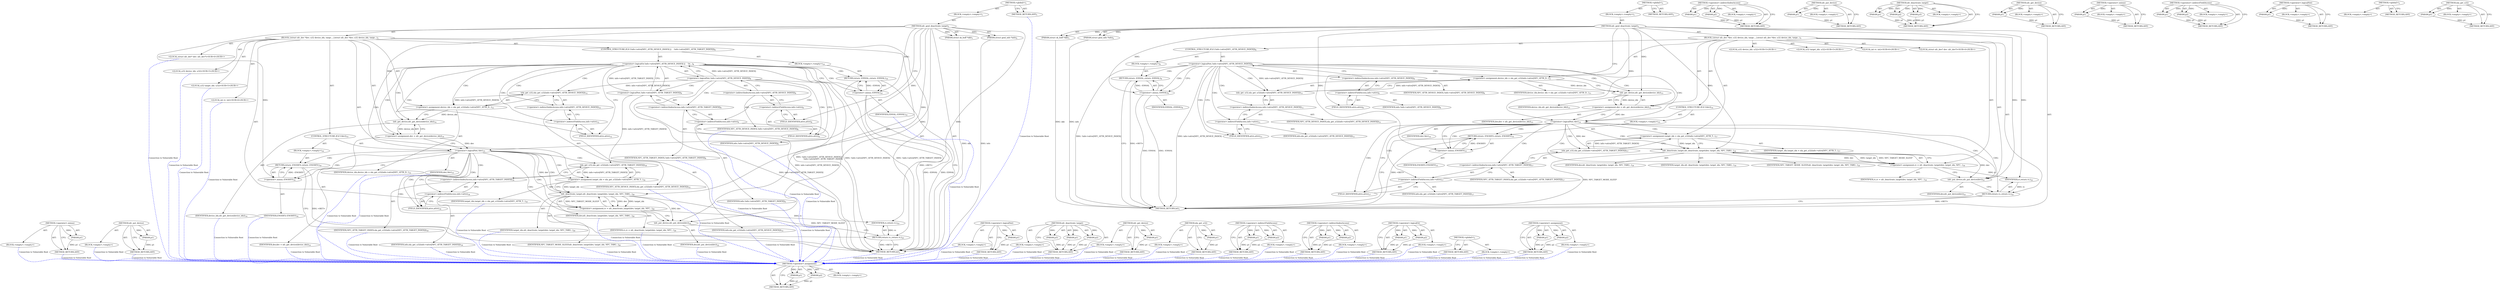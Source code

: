 digraph "&lt;operator&gt;.assignment" {
vulnerable_107 [label=<(METHOD,&lt;operator&gt;.assignment)>];
vulnerable_108 [label=<(PARAM,p1)>];
vulnerable_109 [label=<(PARAM,p2)>];
vulnerable_110 [label=<(BLOCK,&lt;empty&gt;,&lt;empty&gt;)>];
vulnerable_111 [label=<(METHOD_RETURN,ANY)>];
vulnerable_6 [label=<(METHOD,&lt;global&gt;)<SUB>1</SUB>>];
vulnerable_7 [label=<(BLOCK,&lt;empty&gt;,&lt;empty&gt;)<SUB>1</SUB>>];
vulnerable_8 [label=<(METHOD,nfc_genl_deactivate_target)<SUB>1</SUB>>];
vulnerable_9 [label=<(PARAM,struct sk_buff *skb)<SUB>1</SUB>>];
vulnerable_10 [label=<(PARAM,struct genl_info *info)<SUB>2</SUB>>];
vulnerable_11 [label=<(BLOCK,{
	struct nfc_dev *dev;
 	u32 device_idx, targe...,{
	struct nfc_dev *dev;
 	u32 device_idx, targe...)<SUB>3</SUB>>];
vulnerable_12 [label="<(LOCAL,struct nfc_dev* dev: nfc_dev*)<SUB>4</SUB>>"];
vulnerable_13 [label="<(LOCAL,u32 device_idx: u32)<SUB>5</SUB>>"];
vulnerable_14 [label="<(LOCAL,u32 target_idx: u32)<SUB>5</SUB>>"];
vulnerable_15 [label="<(LOCAL,int rc: int)<SUB>6</SUB>>"];
vulnerable_16 [label=<(CONTROL_STRUCTURE,IF,if (!info-&gt;attrs[NFC_ATTR_DEVICE_INDEX]))<SUB>8</SUB>>];
vulnerable_17 [label=<(&lt;operator&gt;.logicalNot,!info-&gt;attrs[NFC_ATTR_DEVICE_INDEX])<SUB>8</SUB>>];
vulnerable_18 [label=<(&lt;operator&gt;.indirectIndexAccess,info-&gt;attrs[NFC_ATTR_DEVICE_INDEX])<SUB>8</SUB>>];
vulnerable_19 [label=<(&lt;operator&gt;.indirectFieldAccess,info-&gt;attrs)<SUB>8</SUB>>];
vulnerable_20 [label=<(IDENTIFIER,info,!info-&gt;attrs[NFC_ATTR_DEVICE_INDEX])<SUB>8</SUB>>];
vulnerable_21 [label=<(FIELD_IDENTIFIER,attrs,attrs)<SUB>8</SUB>>];
vulnerable_22 [label=<(IDENTIFIER,NFC_ATTR_DEVICE_INDEX,!info-&gt;attrs[NFC_ATTR_DEVICE_INDEX])<SUB>8</SUB>>];
vulnerable_23 [label=<(BLOCK,&lt;empty&gt;,&lt;empty&gt;)<SUB>9</SUB>>];
vulnerable_24 [label=<(RETURN,return -EINVAL;,return -EINVAL;)<SUB>9</SUB>>];
vulnerable_25 [label=<(&lt;operator&gt;.minus,-EINVAL)<SUB>9</SUB>>];
vulnerable_26 [label=<(IDENTIFIER,EINVAL,-EINVAL)<SUB>9</SUB>>];
vulnerable_27 [label=<(&lt;operator&gt;.assignment,device_idx = nla_get_u32(info-&gt;attrs[NFC_ATTR_D...)<SUB>11</SUB>>];
vulnerable_28 [label=<(IDENTIFIER,device_idx,device_idx = nla_get_u32(info-&gt;attrs[NFC_ATTR_D...)<SUB>11</SUB>>];
vulnerable_29 [label=<(nla_get_u32,nla_get_u32(info-&gt;attrs[NFC_ATTR_DEVICE_INDEX]))<SUB>11</SUB>>];
vulnerable_30 [label=<(&lt;operator&gt;.indirectIndexAccess,info-&gt;attrs[NFC_ATTR_DEVICE_INDEX])<SUB>11</SUB>>];
vulnerable_31 [label=<(&lt;operator&gt;.indirectFieldAccess,info-&gt;attrs)<SUB>11</SUB>>];
vulnerable_32 [label=<(IDENTIFIER,info,nla_get_u32(info-&gt;attrs[NFC_ATTR_DEVICE_INDEX]))<SUB>11</SUB>>];
vulnerable_33 [label=<(FIELD_IDENTIFIER,attrs,attrs)<SUB>11</SUB>>];
vulnerable_34 [label=<(IDENTIFIER,NFC_ATTR_DEVICE_INDEX,nla_get_u32(info-&gt;attrs[NFC_ATTR_DEVICE_INDEX]))<SUB>11</SUB>>];
vulnerable_35 [label=<(&lt;operator&gt;.assignment,dev = nfc_get_device(device_idx))<SUB>13</SUB>>];
vulnerable_36 [label=<(IDENTIFIER,dev,dev = nfc_get_device(device_idx))<SUB>13</SUB>>];
vulnerable_37 [label=<(nfc_get_device,nfc_get_device(device_idx))<SUB>13</SUB>>];
vulnerable_38 [label=<(IDENTIFIER,device_idx,nfc_get_device(device_idx))<SUB>13</SUB>>];
vulnerable_39 [label=<(CONTROL_STRUCTURE,IF,if (!dev))<SUB>14</SUB>>];
vulnerable_40 [label=<(&lt;operator&gt;.logicalNot,!dev)<SUB>14</SUB>>];
vulnerable_41 [label=<(IDENTIFIER,dev,!dev)<SUB>14</SUB>>];
vulnerable_42 [label=<(BLOCK,&lt;empty&gt;,&lt;empty&gt;)<SUB>15</SUB>>];
vulnerable_43 [label=<(RETURN,return -ENODEV;,return -ENODEV;)<SUB>15</SUB>>];
vulnerable_44 [label=<(&lt;operator&gt;.minus,-ENODEV)<SUB>15</SUB>>];
vulnerable_45 [label=<(IDENTIFIER,ENODEV,-ENODEV)<SUB>15</SUB>>];
vulnerable_46 [label=<(&lt;operator&gt;.assignment,target_idx = nla_get_u32(info-&gt;attrs[NFC_ATTR_T...)<SUB>17</SUB>>];
vulnerable_47 [label=<(IDENTIFIER,target_idx,target_idx = nla_get_u32(info-&gt;attrs[NFC_ATTR_T...)<SUB>17</SUB>>];
vulnerable_48 [label=<(nla_get_u32,nla_get_u32(info-&gt;attrs[NFC_ATTR_TARGET_INDEX]))<SUB>17</SUB>>];
vulnerable_49 [label=<(&lt;operator&gt;.indirectIndexAccess,info-&gt;attrs[NFC_ATTR_TARGET_INDEX])<SUB>17</SUB>>];
vulnerable_50 [label=<(&lt;operator&gt;.indirectFieldAccess,info-&gt;attrs)<SUB>17</SUB>>];
vulnerable_51 [label=<(IDENTIFIER,info,nla_get_u32(info-&gt;attrs[NFC_ATTR_TARGET_INDEX]))<SUB>17</SUB>>];
vulnerable_52 [label=<(FIELD_IDENTIFIER,attrs,attrs)<SUB>17</SUB>>];
vulnerable_53 [label=<(IDENTIFIER,NFC_ATTR_TARGET_INDEX,nla_get_u32(info-&gt;attrs[NFC_ATTR_TARGET_INDEX]))<SUB>17</SUB>>];
vulnerable_54 [label=<(&lt;operator&gt;.assignment,rc = nfc_deactivate_target(dev, target_idx, NFC...)<SUB>19</SUB>>];
vulnerable_55 [label=<(IDENTIFIER,rc,rc = nfc_deactivate_target(dev, target_idx, NFC...)<SUB>19</SUB>>];
vulnerable_56 [label=<(nfc_deactivate_target,nfc_deactivate_target(dev, target_idx, NFC_TARG...)<SUB>19</SUB>>];
vulnerable_57 [label=<(IDENTIFIER,dev,nfc_deactivate_target(dev, target_idx, NFC_TARG...)<SUB>19</SUB>>];
vulnerable_58 [label=<(IDENTIFIER,target_idx,nfc_deactivate_target(dev, target_idx, NFC_TARG...)<SUB>19</SUB>>];
vulnerable_59 [label=<(IDENTIFIER,NFC_TARGET_MODE_SLEEP,nfc_deactivate_target(dev, target_idx, NFC_TARG...)<SUB>19</SUB>>];
vulnerable_60 [label=<(nfc_put_device,nfc_put_device(dev))<SUB>21</SUB>>];
vulnerable_61 [label=<(IDENTIFIER,dev,nfc_put_device(dev))<SUB>21</SUB>>];
vulnerable_62 [label=<(RETURN,return rc;,return rc;)<SUB>22</SUB>>];
vulnerable_63 [label=<(IDENTIFIER,rc,return rc;)<SUB>22</SUB>>];
vulnerable_64 [label=<(METHOD_RETURN,int)<SUB>1</SUB>>];
vulnerable_66 [label=<(METHOD_RETURN,ANY)<SUB>1</SUB>>];
vulnerable_93 [label=<(METHOD,&lt;operator&gt;.indirectIndexAccess)>];
vulnerable_94 [label=<(PARAM,p1)>];
vulnerable_95 [label=<(PARAM,p2)>];
vulnerable_96 [label=<(BLOCK,&lt;empty&gt;,&lt;empty&gt;)>];
vulnerable_97 [label=<(METHOD_RETURN,ANY)>];
vulnerable_126 [label=<(METHOD,nfc_put_device)>];
vulnerable_127 [label=<(PARAM,p1)>];
vulnerable_128 [label=<(BLOCK,&lt;empty&gt;,&lt;empty&gt;)>];
vulnerable_129 [label=<(METHOD_RETURN,ANY)>];
vulnerable_120 [label=<(METHOD,nfc_deactivate_target)>];
vulnerable_121 [label=<(PARAM,p1)>];
vulnerable_122 [label=<(PARAM,p2)>];
vulnerable_123 [label=<(PARAM,p3)>];
vulnerable_124 [label=<(BLOCK,&lt;empty&gt;,&lt;empty&gt;)>];
vulnerable_125 [label=<(METHOD_RETURN,ANY)>];
vulnerable_116 [label=<(METHOD,nfc_get_device)>];
vulnerable_117 [label=<(PARAM,p1)>];
vulnerable_118 [label=<(BLOCK,&lt;empty&gt;,&lt;empty&gt;)>];
vulnerable_119 [label=<(METHOD_RETURN,ANY)>];
vulnerable_103 [label=<(METHOD,&lt;operator&gt;.minus)>];
vulnerable_104 [label=<(PARAM,p1)>];
vulnerable_105 [label=<(BLOCK,&lt;empty&gt;,&lt;empty&gt;)>];
vulnerable_106 [label=<(METHOD_RETURN,ANY)>];
vulnerable_98 [label=<(METHOD,&lt;operator&gt;.indirectFieldAccess)>];
vulnerable_99 [label=<(PARAM,p1)>];
vulnerable_100 [label=<(PARAM,p2)>];
vulnerable_101 [label=<(BLOCK,&lt;empty&gt;,&lt;empty&gt;)>];
vulnerable_102 [label=<(METHOD_RETURN,ANY)>];
vulnerable_89 [label=<(METHOD,&lt;operator&gt;.logicalNot)>];
vulnerable_90 [label=<(PARAM,p1)>];
vulnerable_91 [label=<(BLOCK,&lt;empty&gt;,&lt;empty&gt;)>];
vulnerable_92 [label=<(METHOD_RETURN,ANY)>];
vulnerable_83 [label=<(METHOD,&lt;global&gt;)<SUB>1</SUB>>];
vulnerable_84 [label=<(BLOCK,&lt;empty&gt;,&lt;empty&gt;)>];
vulnerable_85 [label=<(METHOD_RETURN,ANY)>];
vulnerable_112 [label=<(METHOD,nla_get_u32)>];
vulnerable_113 [label=<(PARAM,p1)>];
vulnerable_114 [label=<(BLOCK,&lt;empty&gt;,&lt;empty&gt;)>];
vulnerable_115 [label=<(METHOD_RETURN,ANY)>];
fixed_115 [label=<(METHOD,&lt;operator&gt;.minus)>];
fixed_116 [label=<(PARAM,p1)>];
fixed_117 [label=<(BLOCK,&lt;empty&gt;,&lt;empty&gt;)>];
fixed_118 [label=<(METHOD_RETURN,ANY)>];
fixed_138 [label=<(METHOD,nfc_put_device)>];
fixed_139 [label=<(PARAM,p1)>];
fixed_140 [label=<(BLOCK,&lt;empty&gt;,&lt;empty&gt;)>];
fixed_141 [label=<(METHOD_RETURN,ANY)>];
fixed_6 [label=<(METHOD,&lt;global&gt;)<SUB>1</SUB>>];
fixed_7 [label=<(BLOCK,&lt;empty&gt;,&lt;empty&gt;)<SUB>1</SUB>>];
fixed_8 [label=<(METHOD,nfc_genl_deactivate_target)<SUB>1</SUB>>];
fixed_9 [label=<(PARAM,struct sk_buff *skb)<SUB>1</SUB>>];
fixed_10 [label=<(PARAM,struct genl_info *info)<SUB>2</SUB>>];
fixed_11 [label=<(BLOCK,{
	struct nfc_dev *dev;
 	u32 device_idx, targe...,{
	struct nfc_dev *dev;
 	u32 device_idx, targe...)<SUB>3</SUB>>];
fixed_12 [label="<(LOCAL,struct nfc_dev* dev: nfc_dev*)<SUB>4</SUB>>"];
fixed_13 [label="<(LOCAL,u32 device_idx: u32)<SUB>5</SUB>>"];
fixed_14 [label="<(LOCAL,u32 target_idx: u32)<SUB>5</SUB>>"];
fixed_15 [label="<(LOCAL,int rc: int)<SUB>6</SUB>>"];
fixed_16 [label=<(CONTROL_STRUCTURE,IF,if (!info-&gt;attrs[NFC_ATTR_DEVICE_INDEX] ||
	    !info-&gt;attrs[NFC_ATTR_TARGET_INDEX]))<SUB>8</SUB>>];
fixed_17 [label=<(&lt;operator&gt;.logicalOr,!info-&gt;attrs[NFC_ATTR_DEVICE_INDEX] ||
	    !in...)<SUB>8</SUB>>];
fixed_18 [label=<(&lt;operator&gt;.logicalNot,!info-&gt;attrs[NFC_ATTR_DEVICE_INDEX])<SUB>8</SUB>>];
fixed_19 [label=<(&lt;operator&gt;.indirectIndexAccess,info-&gt;attrs[NFC_ATTR_DEVICE_INDEX])<SUB>8</SUB>>];
fixed_20 [label=<(&lt;operator&gt;.indirectFieldAccess,info-&gt;attrs)<SUB>8</SUB>>];
fixed_21 [label=<(IDENTIFIER,info,!info-&gt;attrs[NFC_ATTR_DEVICE_INDEX])<SUB>8</SUB>>];
fixed_22 [label=<(FIELD_IDENTIFIER,attrs,attrs)<SUB>8</SUB>>];
fixed_23 [label=<(IDENTIFIER,NFC_ATTR_DEVICE_INDEX,!info-&gt;attrs[NFC_ATTR_DEVICE_INDEX])<SUB>8</SUB>>];
fixed_24 [label=<(&lt;operator&gt;.logicalNot,!info-&gt;attrs[NFC_ATTR_TARGET_INDEX])<SUB>9</SUB>>];
fixed_25 [label=<(&lt;operator&gt;.indirectIndexAccess,info-&gt;attrs[NFC_ATTR_TARGET_INDEX])<SUB>9</SUB>>];
fixed_26 [label=<(&lt;operator&gt;.indirectFieldAccess,info-&gt;attrs)<SUB>9</SUB>>];
fixed_27 [label=<(IDENTIFIER,info,!info-&gt;attrs[NFC_ATTR_TARGET_INDEX])<SUB>9</SUB>>];
fixed_28 [label=<(FIELD_IDENTIFIER,attrs,attrs)<SUB>9</SUB>>];
fixed_29 [label=<(IDENTIFIER,NFC_ATTR_TARGET_INDEX,!info-&gt;attrs[NFC_ATTR_TARGET_INDEX])<SUB>9</SUB>>];
fixed_30 [label=<(BLOCK,&lt;empty&gt;,&lt;empty&gt;)<SUB>10</SUB>>];
fixed_31 [label=<(RETURN,return -EINVAL;,return -EINVAL;)<SUB>10</SUB>>];
fixed_32 [label=<(&lt;operator&gt;.minus,-EINVAL)<SUB>10</SUB>>];
fixed_33 [label=<(IDENTIFIER,EINVAL,-EINVAL)<SUB>10</SUB>>];
fixed_34 [label=<(&lt;operator&gt;.assignment,device_idx = nla_get_u32(info-&gt;attrs[NFC_ATTR_D...)<SUB>12</SUB>>];
fixed_35 [label=<(IDENTIFIER,device_idx,device_idx = nla_get_u32(info-&gt;attrs[NFC_ATTR_D...)<SUB>12</SUB>>];
fixed_36 [label=<(nla_get_u32,nla_get_u32(info-&gt;attrs[NFC_ATTR_DEVICE_INDEX]))<SUB>12</SUB>>];
fixed_37 [label=<(&lt;operator&gt;.indirectIndexAccess,info-&gt;attrs[NFC_ATTR_DEVICE_INDEX])<SUB>12</SUB>>];
fixed_38 [label=<(&lt;operator&gt;.indirectFieldAccess,info-&gt;attrs)<SUB>12</SUB>>];
fixed_39 [label=<(IDENTIFIER,info,nla_get_u32(info-&gt;attrs[NFC_ATTR_DEVICE_INDEX]))<SUB>12</SUB>>];
fixed_40 [label=<(FIELD_IDENTIFIER,attrs,attrs)<SUB>12</SUB>>];
fixed_41 [label=<(IDENTIFIER,NFC_ATTR_DEVICE_INDEX,nla_get_u32(info-&gt;attrs[NFC_ATTR_DEVICE_INDEX]))<SUB>12</SUB>>];
fixed_42 [label=<(&lt;operator&gt;.assignment,dev = nfc_get_device(device_idx))<SUB>14</SUB>>];
fixed_43 [label=<(IDENTIFIER,dev,dev = nfc_get_device(device_idx))<SUB>14</SUB>>];
fixed_44 [label=<(nfc_get_device,nfc_get_device(device_idx))<SUB>14</SUB>>];
fixed_45 [label=<(IDENTIFIER,device_idx,nfc_get_device(device_idx))<SUB>14</SUB>>];
fixed_46 [label=<(CONTROL_STRUCTURE,IF,if (!dev))<SUB>15</SUB>>];
fixed_47 [label=<(&lt;operator&gt;.logicalNot,!dev)<SUB>15</SUB>>];
fixed_48 [label=<(IDENTIFIER,dev,!dev)<SUB>15</SUB>>];
fixed_49 [label=<(BLOCK,&lt;empty&gt;,&lt;empty&gt;)<SUB>16</SUB>>];
fixed_50 [label=<(RETURN,return -ENODEV;,return -ENODEV;)<SUB>16</SUB>>];
fixed_51 [label=<(&lt;operator&gt;.minus,-ENODEV)<SUB>16</SUB>>];
fixed_52 [label=<(IDENTIFIER,ENODEV,-ENODEV)<SUB>16</SUB>>];
fixed_53 [label=<(&lt;operator&gt;.assignment,target_idx = nla_get_u32(info-&gt;attrs[NFC_ATTR_T...)<SUB>18</SUB>>];
fixed_54 [label=<(IDENTIFIER,target_idx,target_idx = nla_get_u32(info-&gt;attrs[NFC_ATTR_T...)<SUB>18</SUB>>];
fixed_55 [label=<(nla_get_u32,nla_get_u32(info-&gt;attrs[NFC_ATTR_TARGET_INDEX]))<SUB>18</SUB>>];
fixed_56 [label=<(&lt;operator&gt;.indirectIndexAccess,info-&gt;attrs[NFC_ATTR_TARGET_INDEX])<SUB>18</SUB>>];
fixed_57 [label=<(&lt;operator&gt;.indirectFieldAccess,info-&gt;attrs)<SUB>18</SUB>>];
fixed_58 [label=<(IDENTIFIER,info,nla_get_u32(info-&gt;attrs[NFC_ATTR_TARGET_INDEX]))<SUB>18</SUB>>];
fixed_59 [label=<(FIELD_IDENTIFIER,attrs,attrs)<SUB>18</SUB>>];
fixed_60 [label=<(IDENTIFIER,NFC_ATTR_TARGET_INDEX,nla_get_u32(info-&gt;attrs[NFC_ATTR_TARGET_INDEX]))<SUB>18</SUB>>];
fixed_61 [label=<(&lt;operator&gt;.assignment,rc = nfc_deactivate_target(dev, target_idx, NFC...)<SUB>20</SUB>>];
fixed_62 [label=<(IDENTIFIER,rc,rc = nfc_deactivate_target(dev, target_idx, NFC...)<SUB>20</SUB>>];
fixed_63 [label=<(nfc_deactivate_target,nfc_deactivate_target(dev, target_idx, NFC_TARG...)<SUB>20</SUB>>];
fixed_64 [label=<(IDENTIFIER,dev,nfc_deactivate_target(dev, target_idx, NFC_TARG...)<SUB>20</SUB>>];
fixed_65 [label=<(IDENTIFIER,target_idx,nfc_deactivate_target(dev, target_idx, NFC_TARG...)<SUB>20</SUB>>];
fixed_66 [label=<(IDENTIFIER,NFC_TARGET_MODE_SLEEP,nfc_deactivate_target(dev, target_idx, NFC_TARG...)<SUB>20</SUB>>];
fixed_67 [label=<(nfc_put_device,nfc_put_device(dev))<SUB>22</SUB>>];
fixed_68 [label=<(IDENTIFIER,dev,nfc_put_device(dev))<SUB>22</SUB>>];
fixed_69 [label=<(RETURN,return rc;,return rc;)<SUB>23</SUB>>];
fixed_70 [label=<(IDENTIFIER,rc,return rc;)<SUB>23</SUB>>];
fixed_71 [label=<(METHOD_RETURN,int)<SUB>1</SUB>>];
fixed_73 [label=<(METHOD_RETURN,ANY)<SUB>1</SUB>>];
fixed_101 [label=<(METHOD,&lt;operator&gt;.logicalNot)>];
fixed_102 [label=<(PARAM,p1)>];
fixed_103 [label=<(BLOCK,&lt;empty&gt;,&lt;empty&gt;)>];
fixed_104 [label=<(METHOD_RETURN,ANY)>];
fixed_132 [label=<(METHOD,nfc_deactivate_target)>];
fixed_133 [label=<(PARAM,p1)>];
fixed_134 [label=<(PARAM,p2)>];
fixed_135 [label=<(PARAM,p3)>];
fixed_136 [label=<(BLOCK,&lt;empty&gt;,&lt;empty&gt;)>];
fixed_137 [label=<(METHOD_RETURN,ANY)>];
fixed_128 [label=<(METHOD,nfc_get_device)>];
fixed_129 [label=<(PARAM,p1)>];
fixed_130 [label=<(BLOCK,&lt;empty&gt;,&lt;empty&gt;)>];
fixed_131 [label=<(METHOD_RETURN,ANY)>];
fixed_124 [label=<(METHOD,nla_get_u32)>];
fixed_125 [label=<(PARAM,p1)>];
fixed_126 [label=<(BLOCK,&lt;empty&gt;,&lt;empty&gt;)>];
fixed_127 [label=<(METHOD_RETURN,ANY)>];
fixed_110 [label=<(METHOD,&lt;operator&gt;.indirectFieldAccess)>];
fixed_111 [label=<(PARAM,p1)>];
fixed_112 [label=<(PARAM,p2)>];
fixed_113 [label=<(BLOCK,&lt;empty&gt;,&lt;empty&gt;)>];
fixed_114 [label=<(METHOD_RETURN,ANY)>];
fixed_105 [label=<(METHOD,&lt;operator&gt;.indirectIndexAccess)>];
fixed_106 [label=<(PARAM,p1)>];
fixed_107 [label=<(PARAM,p2)>];
fixed_108 [label=<(BLOCK,&lt;empty&gt;,&lt;empty&gt;)>];
fixed_109 [label=<(METHOD_RETURN,ANY)>];
fixed_96 [label=<(METHOD,&lt;operator&gt;.logicalOr)>];
fixed_97 [label=<(PARAM,p1)>];
fixed_98 [label=<(PARAM,p2)>];
fixed_99 [label=<(BLOCK,&lt;empty&gt;,&lt;empty&gt;)>];
fixed_100 [label=<(METHOD_RETURN,ANY)>];
fixed_90 [label=<(METHOD,&lt;global&gt;)<SUB>1</SUB>>];
fixed_91 [label=<(BLOCK,&lt;empty&gt;,&lt;empty&gt;)>];
fixed_92 [label=<(METHOD_RETURN,ANY)>];
fixed_119 [label=<(METHOD,&lt;operator&gt;.assignment)>];
fixed_120 [label=<(PARAM,p1)>];
fixed_121 [label=<(PARAM,p2)>];
fixed_122 [label=<(BLOCK,&lt;empty&gt;,&lt;empty&gt;)>];
fixed_123 [label=<(METHOD_RETURN,ANY)>];
vulnerable_107 -> vulnerable_108  [key=0, label="AST: "];
vulnerable_107 -> vulnerable_108  [key=1, label="DDG: "];
vulnerable_107 -> vulnerable_110  [key=0, label="AST: "];
vulnerable_107 -> vulnerable_109  [key=0, label="AST: "];
vulnerable_107 -> vulnerable_109  [key=1, label="DDG: "];
vulnerable_107 -> vulnerable_111  [key=0, label="AST: "];
vulnerable_107 -> vulnerable_111  [key=1, label="CFG: "];
vulnerable_108 -> vulnerable_111  [key=0, label="DDG: p1"];
vulnerable_109 -> vulnerable_111  [key=0, label="DDG: p2"];
vulnerable_6 -> vulnerable_7  [key=0, label="AST: "];
vulnerable_6 -> vulnerable_66  [key=0, label="AST: "];
vulnerable_6 -> vulnerable_66  [key=1, label="CFG: "];
vulnerable_7 -> vulnerable_8  [key=0, label="AST: "];
vulnerable_8 -> vulnerable_9  [key=0, label="AST: "];
vulnerable_8 -> vulnerable_9  [key=1, label="DDG: "];
vulnerable_8 -> vulnerable_10  [key=0, label="AST: "];
vulnerable_8 -> vulnerable_10  [key=1, label="DDG: "];
vulnerable_8 -> vulnerable_11  [key=0, label="AST: "];
vulnerable_8 -> vulnerable_64  [key=0, label="AST: "];
vulnerable_8 -> vulnerable_21  [key=0, label="CFG: "];
vulnerable_8 -> vulnerable_60  [key=0, label="DDG: "];
vulnerable_8 -> vulnerable_63  [key=0, label="DDG: "];
vulnerable_8 -> vulnerable_37  [key=0, label="DDG: "];
vulnerable_8 -> vulnerable_40  [key=0, label="DDG: "];
vulnerable_8 -> vulnerable_56  [key=0, label="DDG: "];
vulnerable_8 -> vulnerable_25  [key=0, label="DDG: "];
vulnerable_8 -> vulnerable_44  [key=0, label="DDG: "];
vulnerable_9 -> vulnerable_64  [key=0, label="DDG: skb"];
vulnerable_10 -> vulnerable_64  [key=0, label="DDG: info"];
vulnerable_11 -> vulnerable_12  [key=0, label="AST: "];
vulnerable_11 -> vulnerable_13  [key=0, label="AST: "];
vulnerable_11 -> vulnerable_14  [key=0, label="AST: "];
vulnerable_11 -> vulnerable_15  [key=0, label="AST: "];
vulnerable_11 -> vulnerable_16  [key=0, label="AST: "];
vulnerable_11 -> vulnerable_27  [key=0, label="AST: "];
vulnerable_11 -> vulnerable_35  [key=0, label="AST: "];
vulnerable_11 -> vulnerable_39  [key=0, label="AST: "];
vulnerable_11 -> vulnerable_46  [key=0, label="AST: "];
vulnerable_11 -> vulnerable_54  [key=0, label="AST: "];
vulnerable_11 -> vulnerable_60  [key=0, label="AST: "];
vulnerable_11 -> vulnerable_62  [key=0, label="AST: "];
vulnerable_16 -> vulnerable_17  [key=0, label="AST: "];
vulnerable_16 -> vulnerable_23  [key=0, label="AST: "];
vulnerable_17 -> vulnerable_18  [key=0, label="AST: "];
vulnerable_17 -> vulnerable_25  [key=0, label="CFG: "];
vulnerable_17 -> vulnerable_25  [key=1, label="CDG: "];
vulnerable_17 -> vulnerable_33  [key=0, label="CFG: "];
vulnerable_17 -> vulnerable_33  [key=1, label="CDG: "];
vulnerable_17 -> vulnerable_64  [key=0, label="DDG: info-&gt;attrs[NFC_ATTR_DEVICE_INDEX]"];
vulnerable_17 -> vulnerable_64  [key=1, label="DDG: !info-&gt;attrs[NFC_ATTR_DEVICE_INDEX]"];
vulnerable_17 -> vulnerable_29  [key=0, label="DDG: info-&gt;attrs[NFC_ATTR_DEVICE_INDEX]"];
vulnerable_17 -> vulnerable_29  [key=1, label="CDG: "];
vulnerable_17 -> vulnerable_24  [key=0, label="CDG: "];
vulnerable_17 -> vulnerable_30  [key=0, label="CDG: "];
vulnerable_17 -> vulnerable_37  [key=0, label="CDG: "];
vulnerable_17 -> vulnerable_27  [key=0, label="CDG: "];
vulnerable_17 -> vulnerable_40  [key=0, label="CDG: "];
vulnerable_17 -> vulnerable_35  [key=0, label="CDG: "];
vulnerable_17 -> vulnerable_31  [key=0, label="CDG: "];
vulnerable_18 -> vulnerable_19  [key=0, label="AST: "];
vulnerable_18 -> vulnerable_22  [key=0, label="AST: "];
vulnerable_18 -> vulnerable_17  [key=0, label="CFG: "];
vulnerable_19 -> vulnerable_20  [key=0, label="AST: "];
vulnerable_19 -> vulnerable_21  [key=0, label="AST: "];
vulnerable_19 -> vulnerable_18  [key=0, label="CFG: "];
vulnerable_21 -> vulnerable_19  [key=0, label="CFG: "];
vulnerable_23 -> vulnerable_24  [key=0, label="AST: "];
vulnerable_24 -> vulnerable_25  [key=0, label="AST: "];
vulnerable_24 -> vulnerable_64  [key=0, label="CFG: "];
vulnerable_24 -> vulnerable_64  [key=1, label="DDG: &lt;RET&gt;"];
vulnerable_25 -> vulnerable_26  [key=0, label="AST: "];
vulnerable_25 -> vulnerable_24  [key=0, label="CFG: "];
vulnerable_25 -> vulnerable_24  [key=1, label="DDG: -EINVAL"];
vulnerable_25 -> vulnerable_64  [key=0, label="DDG: EINVAL"];
vulnerable_25 -> vulnerable_64  [key=1, label="DDG: -EINVAL"];
vulnerable_27 -> vulnerable_28  [key=0, label="AST: "];
vulnerable_27 -> vulnerable_29  [key=0, label="AST: "];
vulnerable_27 -> vulnerable_37  [key=0, label="CFG: "];
vulnerable_27 -> vulnerable_37  [key=1, label="DDG: device_idx"];
vulnerable_29 -> vulnerable_30  [key=0, label="AST: "];
vulnerable_29 -> vulnerable_27  [key=0, label="CFG: "];
vulnerable_29 -> vulnerable_27  [key=1, label="DDG: info-&gt;attrs[NFC_ATTR_DEVICE_INDEX]"];
vulnerable_30 -> vulnerable_31  [key=0, label="AST: "];
vulnerable_30 -> vulnerable_34  [key=0, label="AST: "];
vulnerable_30 -> vulnerable_29  [key=0, label="CFG: "];
vulnerable_31 -> vulnerable_32  [key=0, label="AST: "];
vulnerable_31 -> vulnerable_33  [key=0, label="AST: "];
vulnerable_31 -> vulnerable_30  [key=0, label="CFG: "];
vulnerable_33 -> vulnerable_31  [key=0, label="CFG: "];
vulnerable_35 -> vulnerable_36  [key=0, label="AST: "];
vulnerable_35 -> vulnerable_37  [key=0, label="AST: "];
vulnerable_35 -> vulnerable_40  [key=0, label="CFG: "];
vulnerable_35 -> vulnerable_40  [key=1, label="DDG: dev"];
vulnerable_37 -> vulnerable_38  [key=0, label="AST: "];
vulnerable_37 -> vulnerable_35  [key=0, label="CFG: "];
vulnerable_37 -> vulnerable_35  [key=1, label="DDG: device_idx"];
vulnerable_39 -> vulnerable_40  [key=0, label="AST: "];
vulnerable_39 -> vulnerable_42  [key=0, label="AST: "];
vulnerable_40 -> vulnerable_41  [key=0, label="AST: "];
vulnerable_40 -> vulnerable_44  [key=0, label="CFG: "];
vulnerable_40 -> vulnerable_44  [key=1, label="CDG: "];
vulnerable_40 -> vulnerable_52  [key=0, label="CFG: "];
vulnerable_40 -> vulnerable_52  [key=1, label="CDG: "];
vulnerable_40 -> vulnerable_56  [key=0, label="DDG: dev"];
vulnerable_40 -> vulnerable_56  [key=1, label="CDG: "];
vulnerable_40 -> vulnerable_48  [key=0, label="CDG: "];
vulnerable_40 -> vulnerable_49  [key=0, label="CDG: "];
vulnerable_40 -> vulnerable_60  [key=0, label="CDG: "];
vulnerable_40 -> vulnerable_46  [key=0, label="CDG: "];
vulnerable_40 -> vulnerable_50  [key=0, label="CDG: "];
vulnerable_40 -> vulnerable_54  [key=0, label="CDG: "];
vulnerable_40 -> vulnerable_62  [key=0, label="CDG: "];
vulnerable_40 -> vulnerable_43  [key=0, label="CDG: "];
vulnerable_42 -> vulnerable_43  [key=0, label="AST: "];
vulnerable_43 -> vulnerable_44  [key=0, label="AST: "];
vulnerable_43 -> vulnerable_64  [key=0, label="CFG: "];
vulnerable_43 -> vulnerable_64  [key=1, label="DDG: &lt;RET&gt;"];
vulnerable_44 -> vulnerable_45  [key=0, label="AST: "];
vulnerable_44 -> vulnerable_43  [key=0, label="CFG: "];
vulnerable_44 -> vulnerable_43  [key=1, label="DDG: -ENODEV"];
vulnerable_46 -> vulnerable_47  [key=0, label="AST: "];
vulnerable_46 -> vulnerable_48  [key=0, label="AST: "];
vulnerable_46 -> vulnerable_56  [key=0, label="CFG: "];
vulnerable_46 -> vulnerable_56  [key=1, label="DDG: target_idx"];
vulnerable_48 -> vulnerable_49  [key=0, label="AST: "];
vulnerable_48 -> vulnerable_46  [key=0, label="CFG: "];
vulnerable_48 -> vulnerable_46  [key=1, label="DDG: info-&gt;attrs[NFC_ATTR_TARGET_INDEX]"];
vulnerable_49 -> vulnerable_50  [key=0, label="AST: "];
vulnerable_49 -> vulnerable_53  [key=0, label="AST: "];
vulnerable_49 -> vulnerable_48  [key=0, label="CFG: "];
vulnerable_50 -> vulnerable_51  [key=0, label="AST: "];
vulnerable_50 -> vulnerable_52  [key=0, label="AST: "];
vulnerable_50 -> vulnerable_49  [key=0, label="CFG: "];
vulnerable_52 -> vulnerable_50  [key=0, label="CFG: "];
vulnerable_54 -> vulnerable_55  [key=0, label="AST: "];
vulnerable_54 -> vulnerable_56  [key=0, label="AST: "];
vulnerable_54 -> vulnerable_60  [key=0, label="CFG: "];
vulnerable_54 -> vulnerable_63  [key=0, label="DDG: rc"];
vulnerable_56 -> vulnerable_57  [key=0, label="AST: "];
vulnerable_56 -> vulnerable_58  [key=0, label="AST: "];
vulnerable_56 -> vulnerable_59  [key=0, label="AST: "];
vulnerable_56 -> vulnerable_54  [key=0, label="CFG: "];
vulnerable_56 -> vulnerable_54  [key=1, label="DDG: dev"];
vulnerable_56 -> vulnerable_54  [key=2, label="DDG: target_idx"];
vulnerable_56 -> vulnerable_54  [key=3, label="DDG: NFC_TARGET_MODE_SLEEP"];
vulnerable_56 -> vulnerable_64  [key=0, label="DDG: NFC_TARGET_MODE_SLEEP"];
vulnerable_56 -> vulnerable_60  [key=0, label="DDG: dev"];
vulnerable_60 -> vulnerable_61  [key=0, label="AST: "];
vulnerable_60 -> vulnerable_62  [key=0, label="CFG: "];
vulnerable_62 -> vulnerable_63  [key=0, label="AST: "];
vulnerable_62 -> vulnerable_64  [key=0, label="CFG: "];
vulnerable_62 -> vulnerable_64  [key=1, label="DDG: &lt;RET&gt;"];
vulnerable_63 -> vulnerable_62  [key=0, label="DDG: rc"];
vulnerable_93 -> vulnerable_94  [key=0, label="AST: "];
vulnerable_93 -> vulnerable_94  [key=1, label="DDG: "];
vulnerable_93 -> vulnerable_96  [key=0, label="AST: "];
vulnerable_93 -> vulnerable_95  [key=0, label="AST: "];
vulnerable_93 -> vulnerable_95  [key=1, label="DDG: "];
vulnerable_93 -> vulnerable_97  [key=0, label="AST: "];
vulnerable_93 -> vulnerable_97  [key=1, label="CFG: "];
vulnerable_94 -> vulnerable_97  [key=0, label="DDG: p1"];
vulnerable_95 -> vulnerable_97  [key=0, label="DDG: p2"];
vulnerable_126 -> vulnerable_127  [key=0, label="AST: "];
vulnerable_126 -> vulnerable_127  [key=1, label="DDG: "];
vulnerable_126 -> vulnerable_128  [key=0, label="AST: "];
vulnerable_126 -> vulnerable_129  [key=0, label="AST: "];
vulnerable_126 -> vulnerable_129  [key=1, label="CFG: "];
vulnerable_127 -> vulnerable_129  [key=0, label="DDG: p1"];
vulnerable_120 -> vulnerable_121  [key=0, label="AST: "];
vulnerable_120 -> vulnerable_121  [key=1, label="DDG: "];
vulnerable_120 -> vulnerable_124  [key=0, label="AST: "];
vulnerable_120 -> vulnerable_122  [key=0, label="AST: "];
vulnerable_120 -> vulnerable_122  [key=1, label="DDG: "];
vulnerable_120 -> vulnerable_125  [key=0, label="AST: "];
vulnerable_120 -> vulnerable_125  [key=1, label="CFG: "];
vulnerable_120 -> vulnerable_123  [key=0, label="AST: "];
vulnerable_120 -> vulnerable_123  [key=1, label="DDG: "];
vulnerable_121 -> vulnerable_125  [key=0, label="DDG: p1"];
vulnerable_122 -> vulnerable_125  [key=0, label="DDG: p2"];
vulnerable_123 -> vulnerable_125  [key=0, label="DDG: p3"];
vulnerable_116 -> vulnerable_117  [key=0, label="AST: "];
vulnerable_116 -> vulnerable_117  [key=1, label="DDG: "];
vulnerable_116 -> vulnerable_118  [key=0, label="AST: "];
vulnerable_116 -> vulnerable_119  [key=0, label="AST: "];
vulnerable_116 -> vulnerable_119  [key=1, label="CFG: "];
vulnerable_117 -> vulnerable_119  [key=0, label="DDG: p1"];
vulnerable_103 -> vulnerable_104  [key=0, label="AST: "];
vulnerable_103 -> vulnerable_104  [key=1, label="DDG: "];
vulnerable_103 -> vulnerable_105  [key=0, label="AST: "];
vulnerable_103 -> vulnerable_106  [key=0, label="AST: "];
vulnerable_103 -> vulnerable_106  [key=1, label="CFG: "];
vulnerable_104 -> vulnerable_106  [key=0, label="DDG: p1"];
vulnerable_98 -> vulnerable_99  [key=0, label="AST: "];
vulnerable_98 -> vulnerable_99  [key=1, label="DDG: "];
vulnerable_98 -> vulnerable_101  [key=0, label="AST: "];
vulnerable_98 -> vulnerable_100  [key=0, label="AST: "];
vulnerable_98 -> vulnerable_100  [key=1, label="DDG: "];
vulnerable_98 -> vulnerable_102  [key=0, label="AST: "];
vulnerable_98 -> vulnerable_102  [key=1, label="CFG: "];
vulnerable_99 -> vulnerable_102  [key=0, label="DDG: p1"];
vulnerable_100 -> vulnerable_102  [key=0, label="DDG: p2"];
vulnerable_89 -> vulnerable_90  [key=0, label="AST: "];
vulnerable_89 -> vulnerable_90  [key=1, label="DDG: "];
vulnerable_89 -> vulnerable_91  [key=0, label="AST: "];
vulnerable_89 -> vulnerable_92  [key=0, label="AST: "];
vulnerable_89 -> vulnerable_92  [key=1, label="CFG: "];
vulnerable_90 -> vulnerable_92  [key=0, label="DDG: p1"];
vulnerable_83 -> vulnerable_84  [key=0, label="AST: "];
vulnerable_83 -> vulnerable_85  [key=0, label="AST: "];
vulnerable_83 -> vulnerable_85  [key=1, label="CFG: "];
vulnerable_112 -> vulnerable_113  [key=0, label="AST: "];
vulnerable_112 -> vulnerable_113  [key=1, label="DDG: "];
vulnerable_112 -> vulnerable_114  [key=0, label="AST: "];
vulnerable_112 -> vulnerable_115  [key=0, label="AST: "];
vulnerable_112 -> vulnerable_115  [key=1, label="CFG: "];
vulnerable_113 -> vulnerable_115  [key=0, label="DDG: p1"];
fixed_115 -> fixed_116  [key=0, label="AST: "];
fixed_115 -> fixed_116  [key=1, label="DDG: "];
fixed_115 -> fixed_117  [key=0, label="AST: "];
fixed_115 -> fixed_118  [key=0, label="AST: "];
fixed_115 -> fixed_118  [key=1, label="CFG: "];
fixed_116 -> fixed_118  [key=0, label="DDG: p1"];
fixed_117 -> vulnerable_107  [color=blue, key=0, label="Connection to Vulnerable Root", penwidth="2.0", style=dashed];
fixed_118 -> vulnerable_107  [color=blue, key=0, label="Connection to Vulnerable Root", penwidth="2.0", style=dashed];
fixed_138 -> fixed_139  [key=0, label="AST: "];
fixed_138 -> fixed_139  [key=1, label="DDG: "];
fixed_138 -> fixed_140  [key=0, label="AST: "];
fixed_138 -> fixed_141  [key=0, label="AST: "];
fixed_138 -> fixed_141  [key=1, label="CFG: "];
fixed_139 -> fixed_141  [key=0, label="DDG: p1"];
fixed_140 -> vulnerable_107  [color=blue, key=0, label="Connection to Vulnerable Root", penwidth="2.0", style=dashed];
fixed_141 -> vulnerable_107  [color=blue, key=0, label="Connection to Vulnerable Root", penwidth="2.0", style=dashed];
fixed_6 -> fixed_7  [key=0, label="AST: "];
fixed_6 -> fixed_73  [key=0, label="AST: "];
fixed_6 -> fixed_73  [key=1, label="CFG: "];
fixed_7 -> fixed_8  [key=0, label="AST: "];
fixed_8 -> fixed_9  [key=0, label="AST: "];
fixed_8 -> fixed_9  [key=1, label="DDG: "];
fixed_8 -> fixed_10  [key=0, label="AST: "];
fixed_8 -> fixed_10  [key=1, label="DDG: "];
fixed_8 -> fixed_11  [key=0, label="AST: "];
fixed_8 -> fixed_71  [key=0, label="AST: "];
fixed_8 -> fixed_22  [key=0, label="CFG: "];
fixed_8 -> fixed_67  [key=0, label="DDG: "];
fixed_8 -> fixed_70  [key=0, label="DDG: "];
fixed_8 -> fixed_44  [key=0, label="DDG: "];
fixed_8 -> fixed_47  [key=0, label="DDG: "];
fixed_8 -> fixed_63  [key=0, label="DDG: "];
fixed_8 -> fixed_32  [key=0, label="DDG: "];
fixed_8 -> fixed_51  [key=0, label="DDG: "];
fixed_9 -> fixed_71  [key=0, label="DDG: skb"];
fixed_10 -> fixed_71  [key=0, label="DDG: info"];
fixed_11 -> fixed_12  [key=0, label="AST: "];
fixed_11 -> fixed_13  [key=0, label="AST: "];
fixed_11 -> fixed_14  [key=0, label="AST: "];
fixed_11 -> fixed_15  [key=0, label="AST: "];
fixed_11 -> fixed_16  [key=0, label="AST: "];
fixed_11 -> fixed_34  [key=0, label="AST: "];
fixed_11 -> fixed_42  [key=0, label="AST: "];
fixed_11 -> fixed_46  [key=0, label="AST: "];
fixed_11 -> fixed_53  [key=0, label="AST: "];
fixed_11 -> fixed_61  [key=0, label="AST: "];
fixed_11 -> fixed_67  [key=0, label="AST: "];
fixed_11 -> fixed_69  [key=0, label="AST: "];
fixed_12 -> vulnerable_107  [color=blue, key=0, label="Connection to Vulnerable Root", penwidth="2.0", style=dashed];
fixed_13 -> vulnerable_107  [color=blue, key=0, label="Connection to Vulnerable Root", penwidth="2.0", style=dashed];
fixed_14 -> vulnerable_107  [color=blue, key=0, label="Connection to Vulnerable Root", penwidth="2.0", style=dashed];
fixed_15 -> vulnerable_107  [color=blue, key=0, label="Connection to Vulnerable Root", penwidth="2.0", style=dashed];
fixed_16 -> fixed_17  [key=0, label="AST: "];
fixed_16 -> fixed_30  [key=0, label="AST: "];
fixed_17 -> fixed_18  [key=0, label="AST: "];
fixed_17 -> fixed_24  [key=0, label="AST: "];
fixed_17 -> fixed_32  [key=0, label="CFG: "];
fixed_17 -> fixed_32  [key=1, label="CDG: "];
fixed_17 -> fixed_40  [key=0, label="CFG: "];
fixed_17 -> fixed_40  [key=1, label="CDG: "];
fixed_17 -> fixed_71  [key=0, label="DDG: !info-&gt;attrs[NFC_ATTR_DEVICE_INDEX]"];
fixed_17 -> fixed_71  [key=1, label="DDG: !info-&gt;attrs[NFC_ATTR_TARGET_INDEX]"];
fixed_17 -> fixed_71  [key=2, label="DDG: !info-&gt;attrs[NFC_ATTR_DEVICE_INDEX] ||
	    !info-&gt;attrs[NFC_ATTR_TARGET_INDEX]"];
fixed_17 -> fixed_47  [key=0, label="CDG: "];
fixed_17 -> fixed_34  [key=0, label="CDG: "];
fixed_17 -> fixed_42  [key=0, label="CDG: "];
fixed_17 -> fixed_36  [key=0, label="CDG: "];
fixed_17 -> fixed_37  [key=0, label="CDG: "];
fixed_17 -> fixed_38  [key=0, label="CDG: "];
fixed_17 -> fixed_44  [key=0, label="CDG: "];
fixed_17 -> fixed_31  [key=0, label="CDG: "];
fixed_18 -> fixed_19  [key=0, label="AST: "];
fixed_18 -> fixed_17  [key=0, label="CFG: "];
fixed_18 -> fixed_17  [key=1, label="DDG: info-&gt;attrs[NFC_ATTR_DEVICE_INDEX]"];
fixed_18 -> fixed_28  [key=0, label="CFG: "];
fixed_18 -> fixed_28  [key=1, label="CDG: "];
fixed_18 -> fixed_71  [key=0, label="DDG: info-&gt;attrs[NFC_ATTR_DEVICE_INDEX]"];
fixed_18 -> fixed_36  [key=0, label="DDG: info-&gt;attrs[NFC_ATTR_DEVICE_INDEX]"];
fixed_18 -> fixed_24  [key=0, label="CDG: "];
fixed_18 -> fixed_26  [key=0, label="CDG: "];
fixed_18 -> fixed_25  [key=0, label="CDG: "];
fixed_19 -> fixed_20  [key=0, label="AST: "];
fixed_19 -> fixed_23  [key=0, label="AST: "];
fixed_19 -> fixed_18  [key=0, label="CFG: "];
fixed_20 -> fixed_21  [key=0, label="AST: "];
fixed_20 -> fixed_22  [key=0, label="AST: "];
fixed_20 -> fixed_19  [key=0, label="CFG: "];
fixed_21 -> vulnerable_107  [color=blue, key=0, label="Connection to Vulnerable Root", penwidth="2.0", style=dashed];
fixed_22 -> fixed_20  [key=0, label="CFG: "];
fixed_23 -> vulnerable_107  [color=blue, key=0, label="Connection to Vulnerable Root", penwidth="2.0", style=dashed];
fixed_24 -> fixed_25  [key=0, label="AST: "];
fixed_24 -> fixed_17  [key=0, label="CFG: "];
fixed_24 -> fixed_17  [key=1, label="DDG: info-&gt;attrs[NFC_ATTR_TARGET_INDEX]"];
fixed_24 -> fixed_71  [key=0, label="DDG: info-&gt;attrs[NFC_ATTR_TARGET_INDEX]"];
fixed_24 -> fixed_55  [key=0, label="DDG: info-&gt;attrs[NFC_ATTR_TARGET_INDEX]"];
fixed_25 -> fixed_26  [key=0, label="AST: "];
fixed_25 -> fixed_29  [key=0, label="AST: "];
fixed_25 -> fixed_24  [key=0, label="CFG: "];
fixed_26 -> fixed_27  [key=0, label="AST: "];
fixed_26 -> fixed_28  [key=0, label="AST: "];
fixed_26 -> fixed_25  [key=0, label="CFG: "];
fixed_27 -> vulnerable_107  [color=blue, key=0, label="Connection to Vulnerable Root", penwidth="2.0", style=dashed];
fixed_28 -> fixed_26  [key=0, label="CFG: "];
fixed_29 -> vulnerable_107  [color=blue, key=0, label="Connection to Vulnerable Root", penwidth="2.0", style=dashed];
fixed_30 -> fixed_31  [key=0, label="AST: "];
fixed_31 -> fixed_32  [key=0, label="AST: "];
fixed_31 -> fixed_71  [key=0, label="CFG: "];
fixed_31 -> fixed_71  [key=1, label="DDG: &lt;RET&gt;"];
fixed_32 -> fixed_33  [key=0, label="AST: "];
fixed_32 -> fixed_31  [key=0, label="CFG: "];
fixed_32 -> fixed_31  [key=1, label="DDG: -EINVAL"];
fixed_32 -> fixed_71  [key=0, label="DDG: EINVAL"];
fixed_32 -> fixed_71  [key=1, label="DDG: -EINVAL"];
fixed_33 -> vulnerable_107  [color=blue, key=0, label="Connection to Vulnerable Root", penwidth="2.0", style=dashed];
fixed_34 -> fixed_35  [key=0, label="AST: "];
fixed_34 -> fixed_36  [key=0, label="AST: "];
fixed_34 -> fixed_44  [key=0, label="CFG: "];
fixed_34 -> fixed_44  [key=1, label="DDG: device_idx"];
fixed_35 -> vulnerable_107  [color=blue, key=0, label="Connection to Vulnerable Root", penwidth="2.0", style=dashed];
fixed_36 -> fixed_37  [key=0, label="AST: "];
fixed_36 -> fixed_34  [key=0, label="CFG: "];
fixed_36 -> fixed_34  [key=1, label="DDG: info-&gt;attrs[NFC_ATTR_DEVICE_INDEX]"];
fixed_37 -> fixed_38  [key=0, label="AST: "];
fixed_37 -> fixed_41  [key=0, label="AST: "];
fixed_37 -> fixed_36  [key=0, label="CFG: "];
fixed_38 -> fixed_39  [key=0, label="AST: "];
fixed_38 -> fixed_40  [key=0, label="AST: "];
fixed_38 -> fixed_37  [key=0, label="CFG: "];
fixed_39 -> vulnerable_107  [color=blue, key=0, label="Connection to Vulnerable Root", penwidth="2.0", style=dashed];
fixed_40 -> fixed_38  [key=0, label="CFG: "];
fixed_41 -> vulnerable_107  [color=blue, key=0, label="Connection to Vulnerable Root", penwidth="2.0", style=dashed];
fixed_42 -> fixed_43  [key=0, label="AST: "];
fixed_42 -> fixed_44  [key=0, label="AST: "];
fixed_42 -> fixed_47  [key=0, label="CFG: "];
fixed_42 -> fixed_47  [key=1, label="DDG: dev"];
fixed_43 -> vulnerable_107  [color=blue, key=0, label="Connection to Vulnerable Root", penwidth="2.0", style=dashed];
fixed_44 -> fixed_45  [key=0, label="AST: "];
fixed_44 -> fixed_42  [key=0, label="CFG: "];
fixed_44 -> fixed_42  [key=1, label="DDG: device_idx"];
fixed_45 -> vulnerable_107  [color=blue, key=0, label="Connection to Vulnerable Root", penwidth="2.0", style=dashed];
fixed_46 -> fixed_47  [key=0, label="AST: "];
fixed_46 -> fixed_49  [key=0, label="AST: "];
fixed_47 -> fixed_48  [key=0, label="AST: "];
fixed_47 -> fixed_51  [key=0, label="CFG: "];
fixed_47 -> fixed_51  [key=1, label="CDG: "];
fixed_47 -> fixed_59  [key=0, label="CFG: "];
fixed_47 -> fixed_59  [key=1, label="CDG: "];
fixed_47 -> fixed_63  [key=0, label="DDG: dev"];
fixed_47 -> fixed_63  [key=1, label="CDG: "];
fixed_47 -> fixed_61  [key=0, label="CDG: "];
fixed_47 -> fixed_57  [key=0, label="CDG: "];
fixed_47 -> fixed_53  [key=0, label="CDG: "];
fixed_47 -> fixed_56  [key=0, label="CDG: "];
fixed_47 -> fixed_69  [key=0, label="CDG: "];
fixed_47 -> fixed_67  [key=0, label="CDG: "];
fixed_47 -> fixed_50  [key=0, label="CDG: "];
fixed_47 -> fixed_55  [key=0, label="CDG: "];
fixed_48 -> vulnerable_107  [color=blue, key=0, label="Connection to Vulnerable Root", penwidth="2.0", style=dashed];
fixed_49 -> fixed_50  [key=0, label="AST: "];
fixed_50 -> fixed_51  [key=0, label="AST: "];
fixed_50 -> fixed_71  [key=0, label="CFG: "];
fixed_50 -> fixed_71  [key=1, label="DDG: &lt;RET&gt;"];
fixed_51 -> fixed_52  [key=0, label="AST: "];
fixed_51 -> fixed_50  [key=0, label="CFG: "];
fixed_51 -> fixed_50  [key=1, label="DDG: -ENODEV"];
fixed_52 -> vulnerable_107  [color=blue, key=0, label="Connection to Vulnerable Root", penwidth="2.0", style=dashed];
fixed_53 -> fixed_54  [key=0, label="AST: "];
fixed_53 -> fixed_55  [key=0, label="AST: "];
fixed_53 -> fixed_63  [key=0, label="CFG: "];
fixed_53 -> fixed_63  [key=1, label="DDG: target_idx"];
fixed_54 -> vulnerable_107  [color=blue, key=0, label="Connection to Vulnerable Root", penwidth="2.0", style=dashed];
fixed_55 -> fixed_56  [key=0, label="AST: "];
fixed_55 -> fixed_53  [key=0, label="CFG: "];
fixed_55 -> fixed_53  [key=1, label="DDG: info-&gt;attrs[NFC_ATTR_TARGET_INDEX]"];
fixed_56 -> fixed_57  [key=0, label="AST: "];
fixed_56 -> fixed_60  [key=0, label="AST: "];
fixed_56 -> fixed_55  [key=0, label="CFG: "];
fixed_57 -> fixed_58  [key=0, label="AST: "];
fixed_57 -> fixed_59  [key=0, label="AST: "];
fixed_57 -> fixed_56  [key=0, label="CFG: "];
fixed_58 -> vulnerable_107  [color=blue, key=0, label="Connection to Vulnerable Root", penwidth="2.0", style=dashed];
fixed_59 -> fixed_57  [key=0, label="CFG: "];
fixed_60 -> vulnerable_107  [color=blue, key=0, label="Connection to Vulnerable Root", penwidth="2.0", style=dashed];
fixed_61 -> fixed_62  [key=0, label="AST: "];
fixed_61 -> fixed_63  [key=0, label="AST: "];
fixed_61 -> fixed_67  [key=0, label="CFG: "];
fixed_61 -> fixed_70  [key=0, label="DDG: rc"];
fixed_62 -> vulnerable_107  [color=blue, key=0, label="Connection to Vulnerable Root", penwidth="2.0", style=dashed];
fixed_63 -> fixed_64  [key=0, label="AST: "];
fixed_63 -> fixed_65  [key=0, label="AST: "];
fixed_63 -> fixed_66  [key=0, label="AST: "];
fixed_63 -> fixed_61  [key=0, label="CFG: "];
fixed_63 -> fixed_61  [key=1, label="DDG: dev"];
fixed_63 -> fixed_61  [key=2, label="DDG: target_idx"];
fixed_63 -> fixed_61  [key=3, label="DDG: NFC_TARGET_MODE_SLEEP"];
fixed_63 -> fixed_71  [key=0, label="DDG: NFC_TARGET_MODE_SLEEP"];
fixed_63 -> fixed_67  [key=0, label="DDG: dev"];
fixed_64 -> vulnerable_107  [color=blue, key=0, label="Connection to Vulnerable Root", penwidth="2.0", style=dashed];
fixed_65 -> vulnerable_107  [color=blue, key=0, label="Connection to Vulnerable Root", penwidth="2.0", style=dashed];
fixed_66 -> vulnerable_107  [color=blue, key=0, label="Connection to Vulnerable Root", penwidth="2.0", style=dashed];
fixed_67 -> fixed_68  [key=0, label="AST: "];
fixed_67 -> fixed_69  [key=0, label="CFG: "];
fixed_68 -> vulnerable_107  [color=blue, key=0, label="Connection to Vulnerable Root", penwidth="2.0", style=dashed];
fixed_69 -> fixed_70  [key=0, label="AST: "];
fixed_69 -> fixed_71  [key=0, label="CFG: "];
fixed_69 -> fixed_71  [key=1, label="DDG: &lt;RET&gt;"];
fixed_70 -> fixed_69  [key=0, label="DDG: rc"];
fixed_71 -> vulnerable_107  [color=blue, key=0, label="Connection to Vulnerable Root", penwidth="2.0", style=dashed];
fixed_73 -> vulnerable_107  [color=blue, key=0, label="Connection to Vulnerable Root", penwidth="2.0", style=dashed];
fixed_101 -> fixed_102  [key=0, label="AST: "];
fixed_101 -> fixed_102  [key=1, label="DDG: "];
fixed_101 -> fixed_103  [key=0, label="AST: "];
fixed_101 -> fixed_104  [key=0, label="AST: "];
fixed_101 -> fixed_104  [key=1, label="CFG: "];
fixed_102 -> fixed_104  [key=0, label="DDG: p1"];
fixed_103 -> vulnerable_107  [color=blue, key=0, label="Connection to Vulnerable Root", penwidth="2.0", style=dashed];
fixed_104 -> vulnerable_107  [color=blue, key=0, label="Connection to Vulnerable Root", penwidth="2.0", style=dashed];
fixed_132 -> fixed_133  [key=0, label="AST: "];
fixed_132 -> fixed_133  [key=1, label="DDG: "];
fixed_132 -> fixed_136  [key=0, label="AST: "];
fixed_132 -> fixed_134  [key=0, label="AST: "];
fixed_132 -> fixed_134  [key=1, label="DDG: "];
fixed_132 -> fixed_137  [key=0, label="AST: "];
fixed_132 -> fixed_137  [key=1, label="CFG: "];
fixed_132 -> fixed_135  [key=0, label="AST: "];
fixed_132 -> fixed_135  [key=1, label="DDG: "];
fixed_133 -> fixed_137  [key=0, label="DDG: p1"];
fixed_134 -> fixed_137  [key=0, label="DDG: p2"];
fixed_135 -> fixed_137  [key=0, label="DDG: p3"];
fixed_136 -> vulnerable_107  [color=blue, key=0, label="Connection to Vulnerable Root", penwidth="2.0", style=dashed];
fixed_137 -> vulnerable_107  [color=blue, key=0, label="Connection to Vulnerable Root", penwidth="2.0", style=dashed];
fixed_128 -> fixed_129  [key=0, label="AST: "];
fixed_128 -> fixed_129  [key=1, label="DDG: "];
fixed_128 -> fixed_130  [key=0, label="AST: "];
fixed_128 -> fixed_131  [key=0, label="AST: "];
fixed_128 -> fixed_131  [key=1, label="CFG: "];
fixed_129 -> fixed_131  [key=0, label="DDG: p1"];
fixed_130 -> vulnerable_107  [color=blue, key=0, label="Connection to Vulnerable Root", penwidth="2.0", style=dashed];
fixed_131 -> vulnerable_107  [color=blue, key=0, label="Connection to Vulnerable Root", penwidth="2.0", style=dashed];
fixed_124 -> fixed_125  [key=0, label="AST: "];
fixed_124 -> fixed_125  [key=1, label="DDG: "];
fixed_124 -> fixed_126  [key=0, label="AST: "];
fixed_124 -> fixed_127  [key=0, label="AST: "];
fixed_124 -> fixed_127  [key=1, label="CFG: "];
fixed_125 -> fixed_127  [key=0, label="DDG: p1"];
fixed_126 -> vulnerable_107  [color=blue, key=0, label="Connection to Vulnerable Root", penwidth="2.0", style=dashed];
fixed_127 -> vulnerable_107  [color=blue, key=0, label="Connection to Vulnerable Root", penwidth="2.0", style=dashed];
fixed_110 -> fixed_111  [key=0, label="AST: "];
fixed_110 -> fixed_111  [key=1, label="DDG: "];
fixed_110 -> fixed_113  [key=0, label="AST: "];
fixed_110 -> fixed_112  [key=0, label="AST: "];
fixed_110 -> fixed_112  [key=1, label="DDG: "];
fixed_110 -> fixed_114  [key=0, label="AST: "];
fixed_110 -> fixed_114  [key=1, label="CFG: "];
fixed_111 -> fixed_114  [key=0, label="DDG: p1"];
fixed_112 -> fixed_114  [key=0, label="DDG: p2"];
fixed_113 -> vulnerable_107  [color=blue, key=0, label="Connection to Vulnerable Root", penwidth="2.0", style=dashed];
fixed_114 -> vulnerable_107  [color=blue, key=0, label="Connection to Vulnerable Root", penwidth="2.0", style=dashed];
fixed_105 -> fixed_106  [key=0, label="AST: "];
fixed_105 -> fixed_106  [key=1, label="DDG: "];
fixed_105 -> fixed_108  [key=0, label="AST: "];
fixed_105 -> fixed_107  [key=0, label="AST: "];
fixed_105 -> fixed_107  [key=1, label="DDG: "];
fixed_105 -> fixed_109  [key=0, label="AST: "];
fixed_105 -> fixed_109  [key=1, label="CFG: "];
fixed_106 -> fixed_109  [key=0, label="DDG: p1"];
fixed_107 -> fixed_109  [key=0, label="DDG: p2"];
fixed_108 -> vulnerable_107  [color=blue, key=0, label="Connection to Vulnerable Root", penwidth="2.0", style=dashed];
fixed_109 -> vulnerable_107  [color=blue, key=0, label="Connection to Vulnerable Root", penwidth="2.0", style=dashed];
fixed_96 -> fixed_97  [key=0, label="AST: "];
fixed_96 -> fixed_97  [key=1, label="DDG: "];
fixed_96 -> fixed_99  [key=0, label="AST: "];
fixed_96 -> fixed_98  [key=0, label="AST: "];
fixed_96 -> fixed_98  [key=1, label="DDG: "];
fixed_96 -> fixed_100  [key=0, label="AST: "];
fixed_96 -> fixed_100  [key=1, label="CFG: "];
fixed_97 -> fixed_100  [key=0, label="DDG: p1"];
fixed_98 -> fixed_100  [key=0, label="DDG: p2"];
fixed_99 -> vulnerable_107  [color=blue, key=0, label="Connection to Vulnerable Root", penwidth="2.0", style=dashed];
fixed_100 -> vulnerable_107  [color=blue, key=0, label="Connection to Vulnerable Root", penwidth="2.0", style=dashed];
fixed_90 -> fixed_91  [key=0, label="AST: "];
fixed_90 -> fixed_92  [key=0, label="AST: "];
fixed_90 -> fixed_92  [key=1, label="CFG: "];
fixed_91 -> vulnerable_107  [color=blue, key=0, label="Connection to Vulnerable Root", penwidth="2.0", style=dashed];
fixed_92 -> vulnerable_107  [color=blue, key=0, label="Connection to Vulnerable Root", penwidth="2.0", style=dashed];
fixed_119 -> fixed_120  [key=0, label="AST: "];
fixed_119 -> fixed_120  [key=1, label="DDG: "];
fixed_119 -> fixed_122  [key=0, label="AST: "];
fixed_119 -> fixed_121  [key=0, label="AST: "];
fixed_119 -> fixed_121  [key=1, label="DDG: "];
fixed_119 -> fixed_123  [key=0, label="AST: "];
fixed_119 -> fixed_123  [key=1, label="CFG: "];
fixed_120 -> fixed_123  [key=0, label="DDG: p1"];
fixed_121 -> fixed_123  [key=0, label="DDG: p2"];
fixed_122 -> vulnerable_107  [color=blue, key=0, label="Connection to Vulnerable Root", penwidth="2.0", style=dashed];
fixed_123 -> vulnerable_107  [color=blue, key=0, label="Connection to Vulnerable Root", penwidth="2.0", style=dashed];
}
